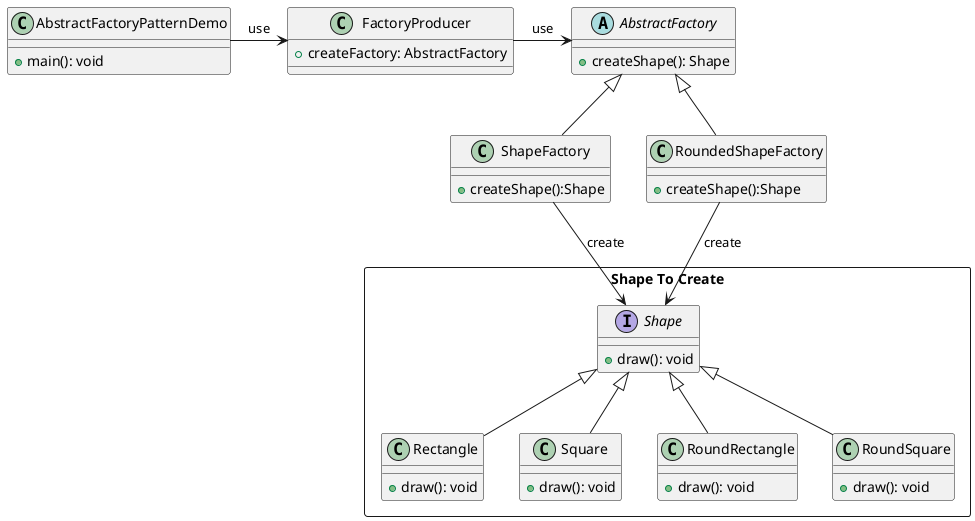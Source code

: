 @startuml

class AbstractFactoryPatternDemo{
+ main(): void
}
class FactoryProducer{
+ createFactory: AbstractFactory
}


package "Shape To Create" <<Rectangle>>{
interface Shape {
+ draw(): void
}
class Rectangle {
+ draw(): void
}
class Square {
+ draw(): void
}
class RoundRectangle {
+ draw(): void
}
class RoundSquare {
+ draw(): void
}

Shape <|-- Rectangle
Shape <|-- Square
Shape <|-- RoundRectangle
Shape <|-- RoundSquare
}

abstract class AbstractFactory {
+ createShape(): Shape
}
class ShapeFactory{
+ createShape():Shape
}
class RoundedShapeFactory{
+ createShape():Shape
}
AbstractFactory <|-- ShapeFactory
AbstractFactory <|-- RoundedShapeFactory

ShapeFactory -down-> Shape:create
RoundedShapeFactory -down-> Shape:create

AbstractFactoryPatternDemo -right-> FactoryProducer:use
FactoryProducer -right-> AbstractFactory:use
@enduml